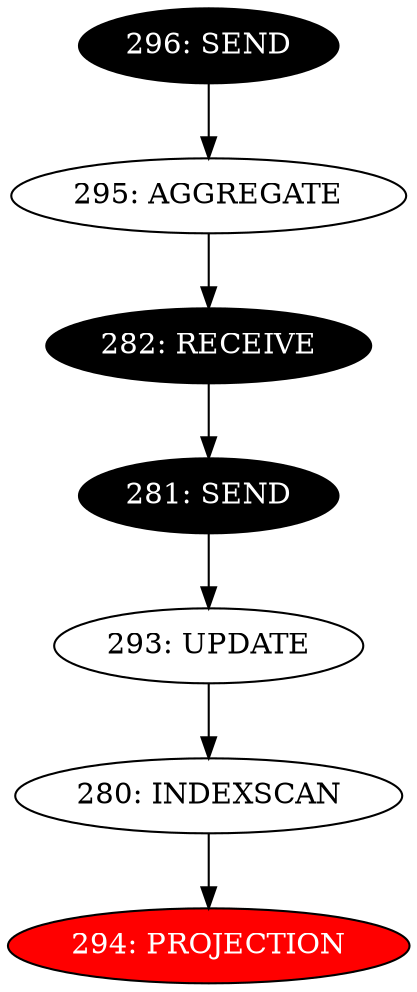digraph name {
280 [label="280: INDEXSCAN" ];
280 -> 294;
294 [label="294: PROJECTION" fontcolor="white" style="filled" fillcolor="red"];
293 [label="293: UPDATE" ];
293 -> 280;
281 [label="281: SEND" fontcolor="white" style="filled" fillcolor="black"];
281 -> 293;
282 [label="282: RECEIVE" fontcolor="white" style="filled" fillcolor="black"];
282 -> 281;
295 [label="295: AGGREGATE" ];
295 -> 282;
296 [label="296: SEND" fontcolor="white" style="filled" fillcolor="black"];
296 -> 295;

}

